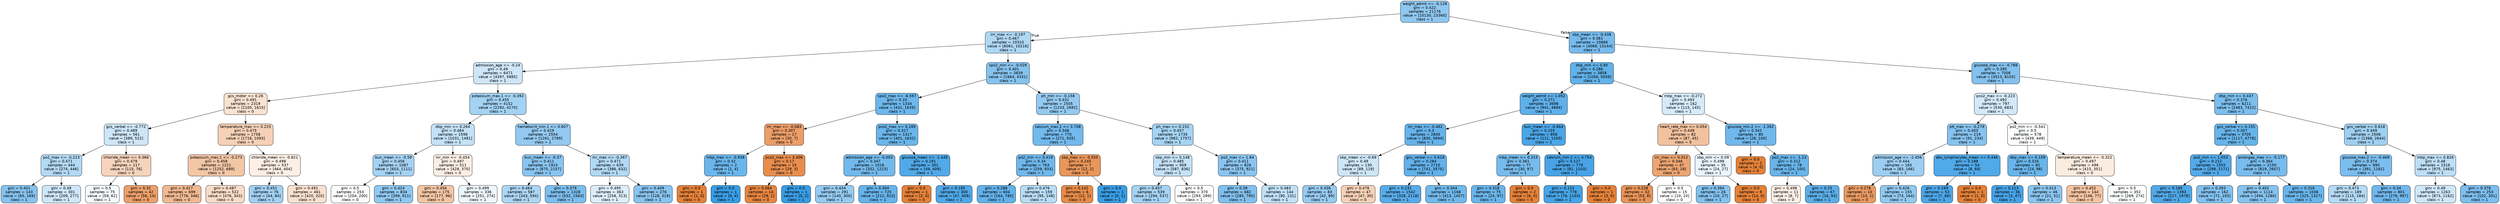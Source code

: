 digraph Tree {
node [shape=box, style="filled, rounded", color="black", fontname="helvetica"] ;
edge [fontname="helvetica"] ;
0 [label="weight_admit <= -0.128\ngini = 0.422\nsamples = 21176\nvalue = [10130, 23360]\nclass = 1", fillcolor="#8fc7f0"] ;
1 [label="inr_max <= -0.197\ngini = 0.467\nsamples = 10310\nvalue = [6061, 10216]\nclass = 1", fillcolor="#aed7f4"] ;
0 -> 1 [labeldistance=2.5, labelangle=45, headlabel="True"] ;
2 [label="admission_age <= -0.24\ngini = 0.49\nsamples = 6471\nvalue = [4397, 5885]\nclass = 1", fillcolor="#cde6f8"] ;
1 -> 2 ;
3 [label="gcs_motor <= 0.26\ngini = 0.491\nsamples = 2319\nvalue = [2105, 1615]\nclass = 0", fillcolor="#f9e2d1"] ;
2 -> 3 ;
4 [label="gcs_verbal <= -0.772\ngini = 0.489\nsamples = 561\nvalue = [389, 522]\nclass = 1", fillcolor="#cde6f8"] ;
3 -> 4 ;
5 [label="po2_max <= -0.223\ngini = 0.471\nsamples = 444\nvalue = [274, 446]\nclass = 1", fillcolor="#b3d9f5"] ;
4 -> 5 ;
6 [label="gini = 0.401\nsamples = 143\nvalue = [65, 169]\nclass = 1", fillcolor="#85c3ef"] ;
5 -> 6 ;
7 [label="gini = 0.49\nsamples = 301\nvalue = [209, 277]\nclass = 1", fillcolor="#cee7f9"] ;
5 -> 7 ;
8 [label="chloride_mean <= 0.366\ngini = 0.479\nsamples = 117\nvalue = [115, 76]\nclass = 0", fillcolor="#f6d4bc"] ;
4 -> 8 ;
9 [label="gini = 0.5\nsamples = 75\nvalue = [59, 62]\nclass = 1", fillcolor="#f5fafe"] ;
8 -> 9 ;
10 [label="gini = 0.32\nsamples = 42\nvalue = [56, 14]\nclass = 0", fillcolor="#eca06a"] ;
8 -> 10 ;
11 [label="temperature_max <= 0.225\ngini = 0.475\nsamples = 1758\nvalue = [1716, 1093]\nclass = 0", fillcolor="#f6d1b7"] ;
3 -> 11 ;
12 [label="potassium_max.1 <= -0.273\ngini = 0.458\nsamples = 1221\nvalue = [1252, 689]\nclass = 0", fillcolor="#f3c6a6"] ;
11 -> 12 ;
13 [label="gini = 0.427\nsamples = 699\nvalue = [776, 346]\nclass = 0", fillcolor="#f1b991"] ;
12 -> 13 ;
14 [label="gini = 0.487\nsamples = 522\nvalue = [476, 343]\nclass = 0", fillcolor="#f8dcc8"] ;
12 -> 14 ;
15 [label="chloride_mean <= -0.821\ngini = 0.498\nsamples = 537\nvalue = [464, 404]\nclass = 0", fillcolor="#fcefe5"] ;
11 -> 15 ;
16 [label="gini = 0.451\nsamples = 76\nvalue = [44, 84]\nclass = 1", fillcolor="#a1d0f3"] ;
15 -> 16 ;
17 [label="gini = 0.491\nsamples = 461\nvalue = [420, 320]\nclass = 0", fillcolor="#f9e1d0"] ;
15 -> 17 ;
18 [label="potassium_max.1 <= -0.392\ngini = 0.455\nsamples = 4152\nvalue = [2292, 4270]\nclass = 1", fillcolor="#a3d2f3"] ;
2 -> 18 ;
19 [label="dbp_min <= 0.264\ngini = 0.484\nsamples = 1598\nvalue = [1031, 1481]\nclass = 1", fillcolor="#c3e1f7"] ;
18 -> 19 ;
20 [label="bun_mean <= -0.59\ngini = 0.456\nsamples = 1087\nvalue = [603, 1111]\nclass = 1", fillcolor="#a4d2f3"] ;
19 -> 20 ;
21 [label="gini = 0.5\nsamples = 253\nvalue = [204, 200]\nclass = 0", fillcolor="#fefdfb"] ;
20 -> 21 ;
22 [label="gini = 0.424\nsamples = 834\nvalue = [399, 911]\nclass = 1", fillcolor="#90c8f0"] ;
20 -> 22 ;
23 [label="inr_min <= -0.454\ngini = 0.497\nsamples = 511\nvalue = [428, 370]\nclass = 0", fillcolor="#fbeee4"] ;
19 -> 23 ;
24 [label="gini = 0.456\nsamples = 175\nvalue = [177, 96]\nclass = 0", fillcolor="#f3c5a4"] ;
23 -> 24 ;
25 [label="gini = 0.499\nsamples = 336\nvalue = [251, 274]\nclass = 1", fillcolor="#eef7fd"] ;
23 -> 25 ;
26 [label="hematocrit_min.1 <= 0.607\ngini = 0.429\nsamples = 2554\nvalue = [1261, 2789]\nclass = 1", fillcolor="#93c9f1"] ;
18 -> 26 ;
27 [label="bun_mean <= -0.37\ngini = 0.411\nsamples = 1915\nvalue = [875, 2157]\nclass = 1", fillcolor="#89c5f0"] ;
26 -> 27 ;
28 [label="gini = 0.464\nsamples = 587\nvalue = [343, 594]\nclass = 1", fillcolor="#abd6f4"] ;
27 -> 28 ;
29 [label="gini = 0.379\nsamples = 1328\nvalue = [532, 1563]\nclass = 1", fillcolor="#7cbeee"] ;
27 -> 29 ;
30 [label="inr_max <= -0.367\ngini = 0.471\nsamples = 639\nvalue = [386, 632]\nclass = 1", fillcolor="#b2d9f5"] ;
26 -> 30 ;
31 [label="gini = 0.495\nsamples = 363\nvalue = [258, 313]\nclass = 1", fillcolor="#dceefa"] ;
30 -> 31 ;
32 [label="gini = 0.409\nsamples = 276\nvalue = [128, 319]\nclass = 1", fillcolor="#88c4ef"] ;
30 -> 32 ;
33 [label="spo2_min <= -0.029\ngini = 0.401\nsamples = 3839\nvalue = [1664, 4331]\nclass = 1", fillcolor="#85c3ef"] ;
1 -> 33 ;
34 [label="spo2_max <= -6.597\ngini = 0.33\nsamples = 1334\nvalue = [431, 1639]\nclass = 1", fillcolor="#6db7ec"] ;
33 -> 34 ;
35 [label="inr_max <= -0.083\ngini = 0.307\nsamples = 17\nvalue = [30, 7]\nclass = 0", fillcolor="#eb9e67"] ;
34 -> 35 ;
36 [label="mbp_max <= -0.938\ngini = 0.32\nsamples = 2\nvalue = [1, 4]\nclass = 1", fillcolor="#6ab6ec"] ;
35 -> 36 ;
37 [label="gini = 0.0\nsamples = 1\nvalue = [1, 0]\nclass = 0", fillcolor="#e58139"] ;
36 -> 37 ;
38 [label="gini = 0.0\nsamples = 1\nvalue = [0, 4]\nclass = 1", fillcolor="#399de5"] ;
36 -> 38 ;
39 [label="pco2_max <= 3.406\ngini = 0.17\nsamples = 15\nvalue = [29, 3]\nclass = 0", fillcolor="#e88e4d"] ;
35 -> 39 ;
40 [label="gini = 0.064\nsamples = 14\nvalue = [29, 1]\nclass = 0", fillcolor="#e68540"] ;
39 -> 40 ;
41 [label="gini = 0.0\nsamples = 1\nvalue = [0, 2]\nclass = 1", fillcolor="#399de5"] ;
39 -> 41 ;
42 [label="pco2_max <= 0.289\ngini = 0.317\nsamples = 1317\nvalue = [401, 1632]\nclass = 1", fillcolor="#6ab5eb"] ;
34 -> 42 ;
43 [label="admission_age <= -0.003\ngini = 0.347\nsamples = 1016\nvalue = [352, 1223]\nclass = 1", fillcolor="#72b9ec"] ;
42 -> 43 ;
44 [label="gini = 0.434\nsamples = 291\nvalue = [140, 300]\nclass = 1", fillcolor="#95cbf1"] ;
43 -> 44 ;
45 [label="gini = 0.304\nsamples = 725\nvalue = [212, 923]\nclass = 1", fillcolor="#66b4eb"] ;
43 -> 45 ;
46 [label="glucose_mean <= -1.445\ngini = 0.191\nsamples = 301\nvalue = [49, 409]\nclass = 1", fillcolor="#51a9e8"] ;
42 -> 46 ;
47 [label="gini = 0.0\nsamples = 1\nvalue = [2, 0]\nclass = 0", fillcolor="#e58139"] ;
46 -> 47 ;
48 [label="gini = 0.185\nsamples = 300\nvalue = [47, 409]\nclass = 1", fillcolor="#50a8e8"] ;
46 -> 48 ;
49 [label="ph_min <= -0.158\ngini = 0.431\nsamples = 2505\nvalue = [1233, 2692]\nclass = 1", fillcolor="#94caf1"] ;
33 -> 49 ;
50 [label="calcium_max.1 <= 3.708\ngini = 0.348\nsamples = 770\nvalue = [271, 935]\nclass = 1", fillcolor="#72b9ed"] ;
49 -> 50 ;
51 [label="po2_min <= 0.419\ngini = 0.34\nsamples = 763\nvalue = [259, 933]\nclass = 1", fillcolor="#70b8ec"] ;
50 -> 51 ;
52 [label="gini = 0.286\nsamples = 604\nvalue = [164, 785]\nclass = 1", fillcolor="#62b1ea"] ;
51 -> 52 ;
53 [label="gini = 0.476\nsamples = 159\nvalue = [95, 148]\nclass = 1", fillcolor="#b8dcf6"] ;
51 -> 53 ;
54 [label="sbp_max <= -0.555\ngini = 0.245\nsamples = 7\nvalue = [12, 2]\nclass = 0", fillcolor="#e9965a"] ;
50 -> 54 ;
55 [label="gini = 0.142\nsamples = 6\nvalue = [12, 1]\nclass = 0", fillcolor="#e78c49"] ;
54 -> 55 ;
56 [label="gini = 0.0\nsamples = 1\nvalue = [0, 1]\nclass = 1", fillcolor="#399de5"] ;
54 -> 56 ;
57 [label="ph_max <= 0.152\ngini = 0.457\nsamples = 1735\nvalue = [962, 1757]\nclass = 1", fillcolor="#a5d3f3"] ;
49 -> 57 ;
58 [label="sbp_min <= 0.148\ngini = 0.485\nsamples = 909\nvalue = [587, 836]\nclass = 1", fillcolor="#c4e2f7"] ;
57 -> 58 ;
59 [label="gini = 0.457\nsamples = 539\nvalue = [294, 537]\nclass = 1", fillcolor="#a5d3f3"] ;
58 -> 59 ;
60 [label="gini = 0.5\nsamples = 370\nvalue = [293, 299]\nclass = 1", fillcolor="#fbfdfe"] ;
58 -> 60 ;
61 [label="po2_max <= 1.84\ngini = 0.411\nsamples = 826\nvalue = [375, 921]\nclass = 1", fillcolor="#8ac5f0"] ;
57 -> 61 ;
62 [label="gini = 0.39\nsamples = 682\nvalue = [285, 790]\nclass = 1", fillcolor="#80c0ee"] ;
61 -> 62 ;
63 [label="gini = 0.483\nsamples = 144\nvalue = [90, 131]\nclass = 1", fillcolor="#c1e0f7"] ;
61 -> 63 ;
64 [label="sbp_mean <= -0.438\ngini = 0.361\nsamples = 10866\nvalue = [4069, 13144]\nclass = 1", fillcolor="#76bbed"] ;
0 -> 64 [labeldistance=2.5, labelangle=-45, headlabel="False"] ;
65 [label="dbp_min <= 0.85\ngini = 0.286\nsamples = 3858\nvalue = [1056, 5039]\nclass = 1", fillcolor="#62b2ea"] ;
64 -> 65 ;
66 [label="weight_admit <= 1.052\ngini = 0.271\nsamples = 3696\nvalue = [941, 4894]\nclass = 1", fillcolor="#5fb0ea"] ;
65 -> 66 ;
67 [label="inr_max <= -0.462\ngini = 0.3\nsamples = 2840\nvalue = [830, 3694]\nclass = 1", fillcolor="#65b3eb"] ;
66 -> 67 ;
68 [label="sbp_mean <= -0.69\ngini = 0.49\nsamples = 130\nvalue = [89, 119]\nclass = 1", fillcolor="#cde6f8"] ;
67 -> 68 ;
69 [label="gini = 0.436\nsamples = 83\nvalue = [42, 89]\nclass = 1", fillcolor="#96cbf1"] ;
68 -> 69 ;
70 [label="gini = 0.476\nsamples = 47\nvalue = [47, 30]\nclass = 0", fillcolor="#f6d1b7"] ;
68 -> 70 ;
71 [label="gcs_verbal <= 0.618\ngini = 0.284\nsamples = 2710\nvalue = [741, 3575]\nclass = 1", fillcolor="#62b1ea"] ;
67 -> 71 ;
72 [label="gini = 0.232\nsamples = 1542\nvalue = [328, 2118]\nclass = 1", fillcolor="#58ace9"] ;
71 -> 72 ;
73 [label="gini = 0.344\nsamples = 1168\nvalue = [413, 1457]\nclass = 1", fillcolor="#71b9ec"] ;
71 -> 73 ;
74 [label="bun_mean <= -0.664\ngini = 0.155\nsamples = 856\nvalue = [111, 1200]\nclass = 1", fillcolor="#4ba6e7"] ;
66 -> 74 ;
75 [label="mbp_mean <= 0.315\ngini = 0.361\nsamples = 77\nvalue = [30, 97]\nclass = 1", fillcolor="#76bbed"] ;
74 -> 75 ;
76 [label="gini = 0.318\nsamples = 75\nvalue = [24, 97]\nclass = 1", fillcolor="#6ab5eb"] ;
75 -> 76 ;
77 [label="gini = 0.0\nsamples = 2\nvalue = [6, 0]\nclass = 0", fillcolor="#e58139"] ;
75 -> 77 ;
78 [label="calcium_min.1 <= 4.754\ngini = 0.127\nsamples = 779\nvalue = [81, 1103]\nclass = 1", fillcolor="#48a4e7"] ;
74 -> 78 ;
79 [label="gini = 0.123\nsamples = 778\nvalue = [78, 1103]\nclass = 1", fillcolor="#47a4e7"] ;
78 -> 79 ;
80 [label="gini = 0.0\nsamples = 1\nvalue = [3, 0]\nclass = 0", fillcolor="#e58139"] ;
78 -> 80 ;
81 [label="mbp_max <= -0.272\ngini = 0.493\nsamples = 162\nvalue = [115, 145]\nclass = 1", fillcolor="#d6ebfa"] ;
65 -> 81 ;
82 [label="heart_rate_max <= 0.054\ngini = 0.449\nsamples = 82\nvalue = [87, 45]\nclass = 0", fillcolor="#f2c29f"] ;
81 -> 82 ;
83 [label="inr_max <= 0.012\ngini = 0.346\nsamples = 47\nvalue = [63, 18]\nclass = 0", fillcolor="#eca572"] ;
82 -> 83 ;
84 [label="gini = 0.228\nsamples = 32\nvalue = [53, 8]\nclass = 0", fillcolor="#e99457"] ;
83 -> 84 ;
85 [label="gini = 0.5\nsamples = 15\nvalue = [10, 10]\nclass = 0", fillcolor="#ffffff"] ;
83 -> 85 ;
86 [label="sbp_min <= 0.09\ngini = 0.498\nsamples = 35\nvalue = [24, 27]\nclass = 1", fillcolor="#e9f4fc"] ;
82 -> 86 ;
87 [label="gini = 0.394\nsamples = 26\nvalue = [10, 27]\nclass = 1", fillcolor="#82c1ef"] ;
86 -> 87 ;
88 [label="gini = 0.0\nsamples = 9\nvalue = [14, 0]\nclass = 0", fillcolor="#e58139"] ;
86 -> 88 ;
89 [label="glucose_min.2 <= -1.392\ngini = 0.342\nsamples = 80\nvalue = [28, 100]\nclass = 1", fillcolor="#70b8ec"] ;
81 -> 89 ;
90 [label="gini = 0.0\nsamples = 2\nvalue = [4, 0]\nclass = 0", fillcolor="#e58139"] ;
89 -> 90 ;
91 [label="po2_max <= -1.23\ngini = 0.312\nsamples = 78\nvalue = [24, 100]\nclass = 1", fillcolor="#69b5eb"] ;
89 -> 91 ;
92 [label="gini = 0.498\nsamples = 11\nvalue = [8, 7]\nclass = 0", fillcolor="#fcefe6"] ;
91 -> 92 ;
93 [label="gini = 0.25\nsamples = 67\nvalue = [16, 93]\nclass = 1", fillcolor="#5baee9"] ;
91 -> 93 ;
94 [label="glucose_max <= -0.788\ngini = 0.395\nsamples = 7008\nvalue = [3013, 8105]\nclass = 1", fillcolor="#83c1ef"] ;
64 -> 94 ;
95 [label="pco2_max <= -0.223\ngini = 0.492\nsamples = 797\nvalue = [530, 683]\nclass = 1", fillcolor="#d3e9f9"] ;
94 -> 95 ;
96 [label="ptt_max <= -0.279\ngini = 0.403\nsamples = 219\nvalue = [91, 234]\nclass = 1", fillcolor="#86c3ef"] ;
95 -> 96 ;
97 [label="admission_age <= -2.456\ngini = 0.444\nsamples = 165\nvalue = [83, 166]\nclass = 1", fillcolor="#9ccef2"] ;
96 -> 97 ;
98 [label="gini = 0.278\nsamples = 10\nvalue = [10, 2]\nclass = 0", fillcolor="#ea9a61"] ;
97 -> 98 ;
99 [label="gini = 0.426\nsamples = 155\nvalue = [73, 164]\nclass = 1", fillcolor="#91c9f1"] ;
97 -> 99 ;
100 [label="abs_lymphocytes_mean <= 0.446\ngini = 0.188\nsamples = 54\nvalue = [8, 68]\nclass = 1", fillcolor="#50a9e8"] ;
96 -> 100 ;
101 [label="gini = 0.169\nsamples = 53\nvalue = [7, 68]\nclass = 1", fillcolor="#4da7e8"] ;
100 -> 101 ;
102 [label="gini = 0.0\nsamples = 1\nvalue = [1, 0]\nclass = 0", fillcolor="#e58139"] ;
100 -> 102 ;
103 [label="po2_min <= -0.541\ngini = 0.5\nsamples = 578\nvalue = [439, 449]\nclass = 1", fillcolor="#fbfdfe"] ;
95 -> 103 ;
104 [label="dbp_max <= 0.159\ngini = 0.316\nsamples = 82\nvalue = [24, 98]\nclass = 1", fillcolor="#69b5eb"] ;
103 -> 104 ;
105 [label="gini = 0.113\nsamples = 36\nvalue = [3, 47]\nclass = 1", fillcolor="#46a3e7"] ;
104 -> 105 ;
106 [label="gini = 0.413\nsamples = 46\nvalue = [21, 51]\nclass = 1", fillcolor="#8bc5f0"] ;
104 -> 106 ;
107 [label="temperature_mean <= -0.322\ngini = 0.497\nsamples = 496\nvalue = [415, 351]\nclass = 0", fillcolor="#fbece0"] ;
103 -> 107 ;
108 [label="gini = 0.452\nsamples = 144\nvalue = [146, 77]\nclass = 0", fillcolor="#f3c3a1"] ;
107 -> 108 ;
109 [label="gini = 0.5\nsamples = 352\nvalue = [269, 274]\nclass = 1", fillcolor="#fbfdff"] ;
107 -> 109 ;
110 [label="dbp_min <= 0.437\ngini = 0.376\nsamples = 6211\nvalue = [2483, 7422]\nclass = 1", fillcolor="#7bbeee"] ;
94 -> 110 ;
111 [label="gcs_verbal <= 0.155\ngini = 0.307\nsamples = 3705\nvalue = [1117, 4778]\nclass = 1", fillcolor="#67b4eb"] ;
110 -> 111 ;
112 [label="po2_min <= 1.053\ngini = 0.212\nsamples = 1555\nvalue = [298, 2171]\nclass = 1", fillcolor="#54aae9"] ;
111 -> 112 ;
113 [label="gini = 0.185\nsamples = 1393\nvalue = [227, 1978]\nclass = 1", fillcolor="#50a8e8"] ;
112 -> 113 ;
114 [label="gini = 0.393\nsamples = 162\nvalue = [71, 193]\nclass = 1", fillcolor="#82c1ef"] ;
112 -> 114 ;
115 [label="aniongap_max <= -0.177\ngini = 0.364\nsamples = 2150\nvalue = [819, 2607]\nclass = 1", fillcolor="#77bced"] ;
111 -> 115 ;
116 [label="gini = 0.402\nsamples = 1114\nvalue = [494, 1280]\nclass = 1", fillcolor="#85c3ef"] ;
115 -> 116 ;
117 [label="gini = 0.316\nsamples = 1036\nvalue = [325, 1327]\nclass = 1", fillcolor="#69b5eb"] ;
115 -> 117 ;
118 [label="gcs_verbal <= 0.618\ngini = 0.449\nsamples = 2506\nvalue = [1366, 2644]\nclass = 1", fillcolor="#9fd0f2"] ;
110 -> 118 ;
119 [label="glucose_max.2 <= -0.469\ngini = 0.374\nsamples = 990\nvalue = [391, 1181]\nclass = 1", fillcolor="#7bbdee"] ;
118 -> 119 ;
120 [label="gini = 0.473\nsamples = 189\nvalue = [115, 184]\nclass = 1", fillcolor="#b5daf5"] ;
119 -> 120 ;
121 [label="gini = 0.34\nsamples = 801\nvalue = [276, 997]\nclass = 1", fillcolor="#70b8ec"] ;
119 -> 121 ;
122 [label="mbp_max <= 0.826\ngini = 0.48\nsamples = 1516\nvalue = [975, 1463]\nclass = 1", fillcolor="#bddef6"] ;
118 -> 122 ;
123 [label="gini = 0.49\nsamples = 1263\nvalue = [873, 1162]\nclass = 1", fillcolor="#cee7f9"] ;
122 -> 123 ;
124 [label="gini = 0.378\nsamples = 253\nvalue = [102, 301]\nclass = 1", fillcolor="#7cbeee"] ;
122 -> 124 ;
}